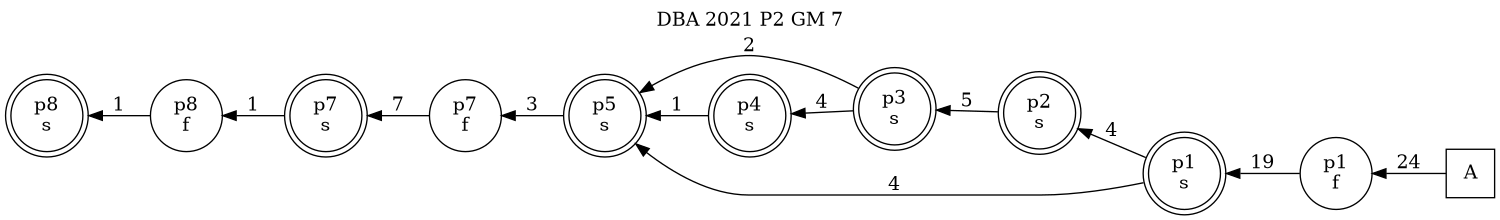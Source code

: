 digraph DBA_2021_P2_GM_7_GOOD {
labelloc="tl"
label= " DBA 2021 P2 GM 7 "
rankdir="RL";
graph [ size=" 10 , 10 !"]

"A" [shape="square" label="A"]
"p1_f" [shape="circle" label="p1
f"]
"p1_s" [shape="doublecircle" label="p1
s"]
"p2_s" [shape="doublecircle" label="p2
s"]
"p3_s" [shape="doublecircle" label="p3
s"]
"p5_s" [shape="doublecircle" label="p5
s"]
"p4_s" [shape="doublecircle" label="p4
s"]
"p7_f" [shape="circle" label="p7
f"]
"p7_s" [shape="doublecircle" label="p7
s"]
"p8_f" [shape="circle" label="p8
f"]
"p8_s" [shape="doublecircle" label="p8
s"]
"A" -> "p1_f" [ label=24]
"p1_f" -> "p1_s" [ label=19]
"p1_s" -> "p2_s" [ label=4]
"p1_s" -> "p5_s" [ label=4]
"p2_s" -> "p3_s" [ label=5]
"p3_s" -> "p5_s" [ label=2]
"p3_s" -> "p4_s" [ label=4]
"p5_s" -> "p7_f" [ label=3]
"p4_s" -> "p5_s" [ label=1]
"p7_f" -> "p7_s" [ label=7]
"p7_s" -> "p8_f" [ label=1]
"p8_f" -> "p8_s" [ label=1]
}
